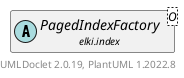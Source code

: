 @startuml
    remove .*\.(Instance|Par|Parameterizer|Factory)$
    set namespaceSeparator none
    hide empty fields
    hide empty methods

    abstract class "<size:14>PagedIndexFactory.Par\n<size:10>elki.index" as elki.index.PagedIndexFactory.Par<O> [[PagedIndexFactory.Par.html]] {
        {static} +PAGEFILE_ID: OptionID
        #pageFileFactory: PageFileFactory<?>
        +configure(Parameterization): void
        {abstract} +make(): PagedIndexFactory<O>
    }

    interface "<size:14>Parameterizer\n<size:10>elki.utilities.optionhandling" as elki.utilities.optionhandling.Parameterizer [[../utilities/optionhandling/Parameterizer.html]] {
        {abstract} +make(): Object
    }
    abstract class "<size:14>PagedIndexFactory\n<size:10>elki.index" as elki.index.PagedIndexFactory<O> [[PagedIndexFactory.html]]

    elki.utilities.optionhandling.Parameterizer <|.. elki.index.PagedIndexFactory.Par
    elki.index.PagedIndexFactory +-- elki.index.PagedIndexFactory.Par

    center footer UMLDoclet 2.0.19, PlantUML 1.2022.8
@enduml

